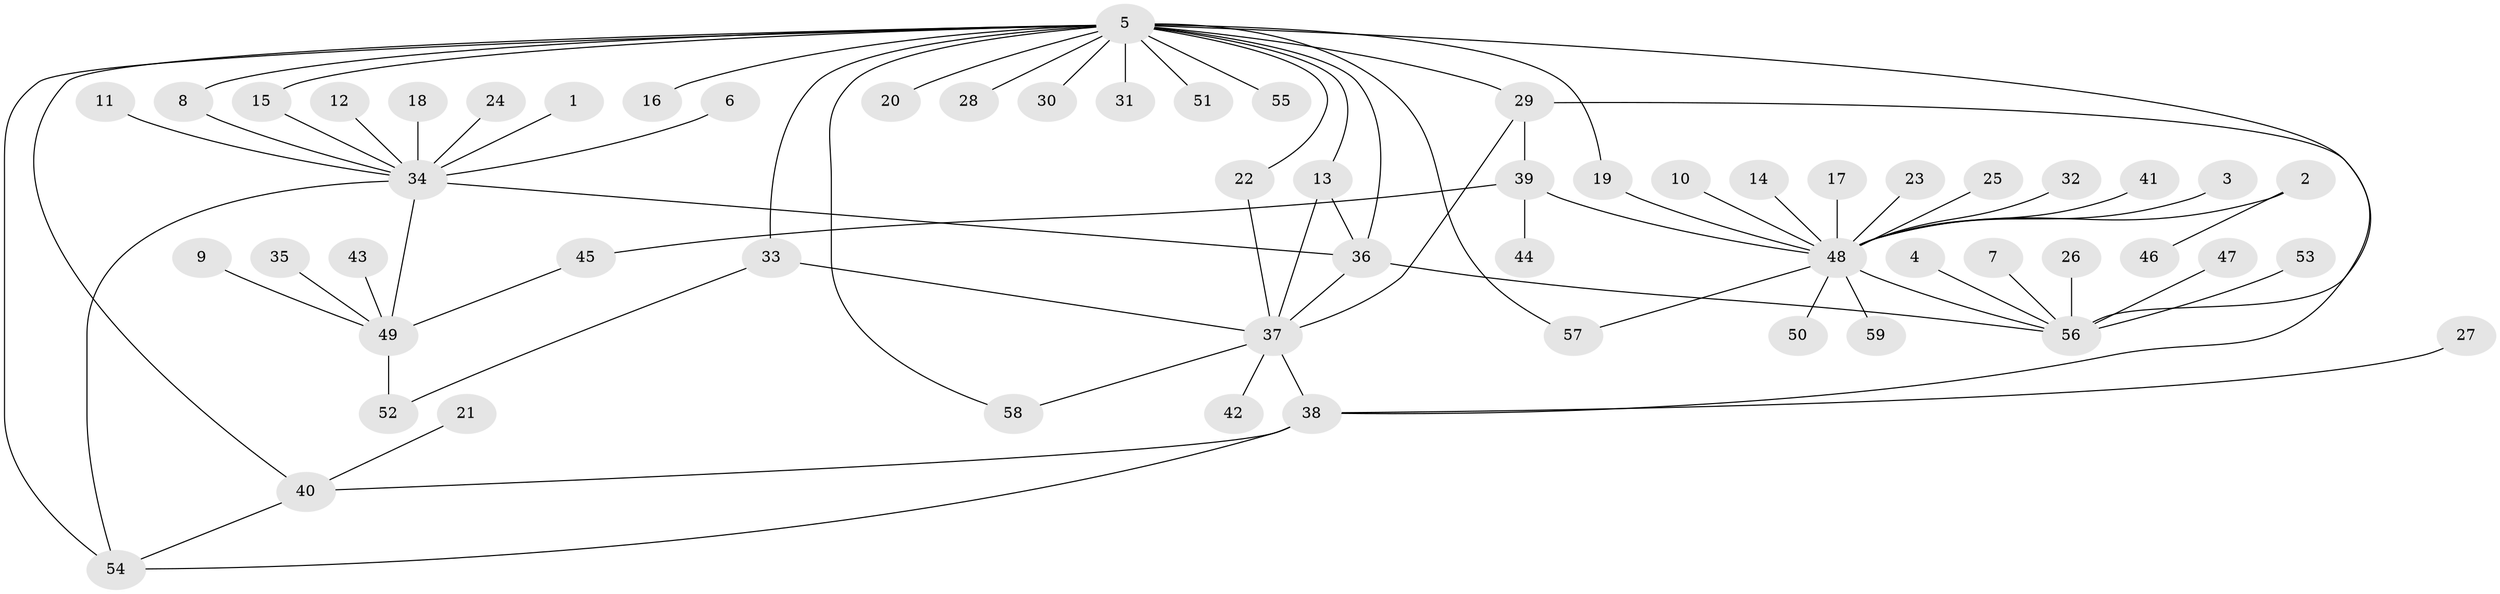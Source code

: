 // original degree distribution, {22: 0.00847457627118644, 5: 0.01694915254237288, 8: 0.01694915254237288, 9: 0.00847457627118644, 14: 0.00847457627118644, 16: 0.00847457627118644, 1: 0.5169491525423728, 2: 0.2711864406779661, 6: 0.025423728813559324, 3: 0.07627118644067797, 4: 0.03389830508474576, 7: 0.00847457627118644}
// Generated by graph-tools (version 1.1) at 2025/26/03/09/25 03:26:07]
// undirected, 59 vertices, 77 edges
graph export_dot {
graph [start="1"]
  node [color=gray90,style=filled];
  1;
  2;
  3;
  4;
  5;
  6;
  7;
  8;
  9;
  10;
  11;
  12;
  13;
  14;
  15;
  16;
  17;
  18;
  19;
  20;
  21;
  22;
  23;
  24;
  25;
  26;
  27;
  28;
  29;
  30;
  31;
  32;
  33;
  34;
  35;
  36;
  37;
  38;
  39;
  40;
  41;
  42;
  43;
  44;
  45;
  46;
  47;
  48;
  49;
  50;
  51;
  52;
  53;
  54;
  55;
  56;
  57;
  58;
  59;
  1 -- 34 [weight=1.0];
  2 -- 46 [weight=1.0];
  2 -- 48 [weight=1.0];
  3 -- 48 [weight=1.0];
  4 -- 56 [weight=1.0];
  5 -- 8 [weight=1.0];
  5 -- 13 [weight=1.0];
  5 -- 15 [weight=1.0];
  5 -- 16 [weight=2.0];
  5 -- 19 [weight=1.0];
  5 -- 20 [weight=1.0];
  5 -- 22 [weight=1.0];
  5 -- 28 [weight=1.0];
  5 -- 29 [weight=1.0];
  5 -- 30 [weight=1.0];
  5 -- 31 [weight=1.0];
  5 -- 33 [weight=1.0];
  5 -- 36 [weight=2.0];
  5 -- 40 [weight=1.0];
  5 -- 51 [weight=1.0];
  5 -- 54 [weight=1.0];
  5 -- 55 [weight=1.0];
  5 -- 56 [weight=2.0];
  5 -- 57 [weight=1.0];
  5 -- 58 [weight=1.0];
  6 -- 34 [weight=1.0];
  7 -- 56 [weight=1.0];
  8 -- 34 [weight=1.0];
  9 -- 49 [weight=1.0];
  10 -- 48 [weight=1.0];
  11 -- 34 [weight=1.0];
  12 -- 34 [weight=1.0];
  13 -- 36 [weight=1.0];
  13 -- 37 [weight=1.0];
  14 -- 48 [weight=1.0];
  15 -- 34 [weight=1.0];
  17 -- 48 [weight=1.0];
  18 -- 34 [weight=1.0];
  19 -- 48 [weight=1.0];
  21 -- 40 [weight=1.0];
  22 -- 37 [weight=1.0];
  23 -- 48 [weight=1.0];
  24 -- 34 [weight=1.0];
  25 -- 48 [weight=1.0];
  26 -- 56 [weight=1.0];
  27 -- 38 [weight=1.0];
  29 -- 37 [weight=1.0];
  29 -- 38 [weight=1.0];
  29 -- 39 [weight=1.0];
  32 -- 48 [weight=1.0];
  33 -- 37 [weight=1.0];
  33 -- 52 [weight=1.0];
  34 -- 36 [weight=1.0];
  34 -- 49 [weight=2.0];
  34 -- 54 [weight=1.0];
  35 -- 49 [weight=1.0];
  36 -- 37 [weight=1.0];
  36 -- 56 [weight=1.0];
  37 -- 38 [weight=1.0];
  37 -- 42 [weight=1.0];
  37 -- 58 [weight=1.0];
  38 -- 40 [weight=1.0];
  38 -- 54 [weight=1.0];
  39 -- 44 [weight=1.0];
  39 -- 45 [weight=1.0];
  39 -- 48 [weight=1.0];
  40 -- 54 [weight=1.0];
  41 -- 48 [weight=1.0];
  43 -- 49 [weight=1.0];
  45 -- 49 [weight=1.0];
  47 -- 56 [weight=1.0];
  48 -- 50 [weight=1.0];
  48 -- 56 [weight=1.0];
  48 -- 57 [weight=1.0];
  48 -- 59 [weight=1.0];
  49 -- 52 [weight=1.0];
  53 -- 56 [weight=1.0];
}
